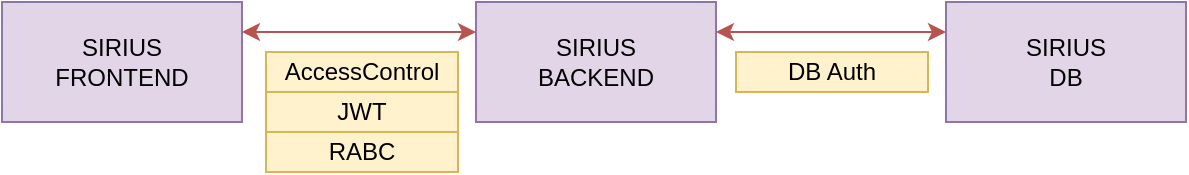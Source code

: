 <mxfile version="20.6.2" type="device"><diagram id="c8AlniNgnC6gUzvwT8JO" name="Página-1"><mxGraphModel dx="1102" dy="916" grid="1" gridSize="10" guides="1" tooltips="1" connect="1" arrows="1" fold="1" page="1" pageScale="1" pageWidth="827" pageHeight="1169" math="0" shadow="0"><root><mxCell id="0"/><mxCell id="1" parent="0"/><mxCell id="2dsspJz6ApwTUvjiA617-1" value="SIRIUS&lt;br&gt;FRONTEND" style="rounded=0;whiteSpace=wrap;html=1;fillColor=#e1d5e7;strokeColor=#9673a6;" parent="1" vertex="1"><mxGeometry x="63" y="170" width="120" height="60" as="geometry"/></mxCell><mxCell id="2dsspJz6ApwTUvjiA617-2" value="SIRIUS&lt;br&gt;BACKEND" style="rounded=0;whiteSpace=wrap;html=1;fillColor=#e1d5e7;strokeColor=#9673a6;" parent="1" vertex="1"><mxGeometry x="300" y="170" width="120" height="60" as="geometry"/></mxCell><mxCell id="2dsspJz6ApwTUvjiA617-3" value="SIRIUS&lt;br&gt;DB" style="rounded=0;whiteSpace=wrap;html=1;fillColor=#e1d5e7;strokeColor=#9673a6;" parent="1" vertex="1"><mxGeometry x="535" y="170" width="120" height="60" as="geometry"/></mxCell><mxCell id="2dsspJz6ApwTUvjiA617-4" value="" style="endArrow=classic;startArrow=classic;html=1;rounded=0;exitX=1;exitY=0.25;exitDx=0;exitDy=0;entryX=0;entryY=0.25;entryDx=0;entryDy=0;fillColor=#f8cecc;strokeColor=#b85450;" parent="1" source="2dsspJz6ApwTUvjiA617-1" target="2dsspJz6ApwTUvjiA617-2" edge="1"><mxGeometry width="50" height="50" relative="1" as="geometry"><mxPoint x="240" y="470" as="sourcePoint"/><mxPoint x="290" y="420" as="targetPoint"/><Array as="points"/></mxGeometry></mxCell><mxCell id="2dsspJz6ApwTUvjiA617-5" value="" style="endArrow=classic;startArrow=classic;html=1;rounded=0;exitX=1;exitY=0.25;exitDx=0;exitDy=0;entryX=0;entryY=0.25;entryDx=0;entryDy=0;fillColor=#f8cecc;strokeColor=#b85450;" parent="1" source="2dsspJz6ApwTUvjiA617-2" target="2dsspJz6ApwTUvjiA617-3" edge="1"><mxGeometry width="50" height="50" relative="1" as="geometry"><mxPoint x="280" y="210" as="sourcePoint"/><mxPoint x="320" y="210" as="targetPoint"/></mxGeometry></mxCell><mxCell id="2dsspJz6ApwTUvjiA617-12" value="AccessControl" style="rounded=0;whiteSpace=wrap;html=1;fillColor=#fff2cc;strokeColor=#d6b656;" parent="1" vertex="1"><mxGeometry x="195" y="195" width="96" height="20" as="geometry"/></mxCell><mxCell id="2dsspJz6ApwTUvjiA617-13" value="JWT" style="rounded=0;whiteSpace=wrap;html=1;fillColor=#fff2cc;strokeColor=#d6b656;" parent="1" vertex="1"><mxGeometry x="195" y="215" width="96" height="20" as="geometry"/></mxCell><mxCell id="2dsspJz6ApwTUvjiA617-14" value="RABC" style="rounded=0;whiteSpace=wrap;html=1;fillColor=#fff2cc;strokeColor=#d6b656;" parent="1" vertex="1"><mxGeometry x="195" y="235" width="96" height="20" as="geometry"/></mxCell><mxCell id="2dsspJz6ApwTUvjiA617-16" value="DB Auth" style="rounded=0;whiteSpace=wrap;html=1;fillColor=#fff2cc;strokeColor=#d6b656;" parent="1" vertex="1"><mxGeometry x="430" y="195" width="96" height="20" as="geometry"/></mxCell></root></mxGraphModel></diagram></mxfile>